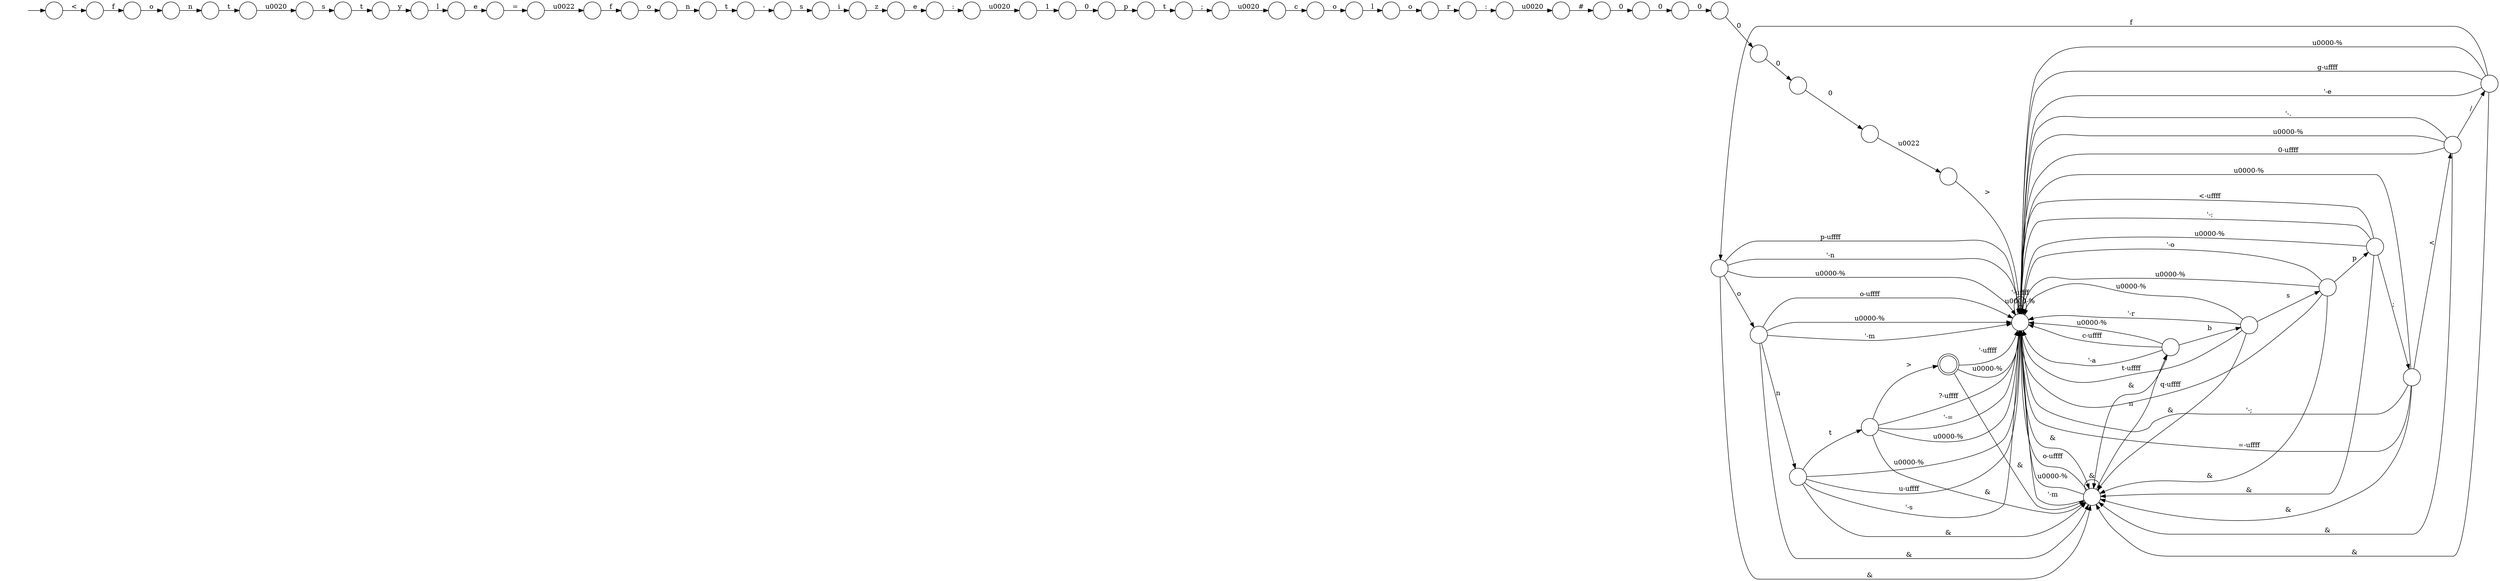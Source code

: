 digraph Automaton {
  rankdir = LR;
  0 [shape=circle,label=""];
  0 -> 30 [label="p-\uffff"]
  0 -> 30 [label="'-n"]
  0 -> 11 [label="&"]
  0 -> 30 [label="\u0000-%"]
  0 -> 33 [label="o"]
  1 [shape=circle,label=""];
  1 -> 41 [label="0"]
  2 [shape=circle,label=""];
  2 -> 55 [label="t"]
  3 [shape=circle,label=""];
  3 -> 47 [label="r"]
  4 [shape=circle,label=""];
  4 -> 30 [label="q-\uffff"]
  4 -> 30 [label="'-o"]
  4 -> 11 [label="&"]
  4 -> 50 [label="p"]
  4 -> 30 [label="\u0000-%"]
  5 [shape=circle,label=""];
  5 -> 2 [label="n"]
  6 [shape=circle,label=""];
  6 -> 10 [label="z"]
  7 [shape=circle,label=""];
  7 -> 45 [label="l"]
  8 [shape=circle,label=""];
  8 -> 13 [label="\u0022"]
  9 [shape=circle,label=""];
  9 -> 30 [label=">"]
  10 [shape=circle,label=""];
  10 -> 48 [label="e"]
  11 [shape=circle,label=""];
  11 -> 28 [label="n"]
  11 -> 30 [label="o-\uffff"]
  11 -> 11 [label="&"]
  11 -> 30 [label="\u0000-%"]
  11 -> 30 [label="'-m"]
  12 [shape=circle,label=""];
  12 -> 38 [label="0"]
  13 [shape=circle,label=""];
  13 -> 39 [label="f"]
  14 [shape=circle,label=""];
  14 -> 11 [label="&"]
  14 -> 4 [label="s"]
  14 -> 30 [label="t-\uffff"]
  14 -> 30 [label="\u0000-%"]
  14 -> 30 [label="'-r"]
  15 [shape=circle,label=""];
  15 -> 43 [label="0"]
  16 [shape=circle,label=""];
  16 -> 44 [label="0"]
  17 [shape=circle,label=""];
  17 -> 30 [label="'-;"]
  17 -> 30 [label="=-\uffff"]
  17 -> 11 [label="&"]
  17 -> 30 [label="\u0000-%"]
  17 -> 58 [label="<"]
  18 [shape=circle,label=""];
  18 -> 20 [label="s"]
  19 [shape=circle,label=""];
  19 -> 0 [label="f"]
  19 -> 11 [label="&"]
  19 -> 30 [label="g-\uffff"]
  19 -> 30 [label="'-e"]
  19 -> 30 [label="\u0000-%"]
  20 [shape=circle,label=""];
  20 -> 6 [label="i"]
  21 [shape=circle,label=""];
  21 -> 57 [label="l"]
  22 [shape=circle,label=""];
  22 -> 8 [label="="]
  23 [shape=doublecircle,label=""];
  23 -> 11 [label="&"]
  23 -> 30 [label="\u0000-%"]
  23 -> 30 [label="'-\uffff"]
  24 [shape=circle,label=""];
  24 -> 52 [label="o"]
  25 [shape=circle,label=""];
  25 -> 26 [label="c"]
  26 [shape=circle,label=""];
  26 -> 7 [label="o"]
  27 [shape=circle,label=""];
  27 -> 1 [label="1"]
  28 [shape=circle,label=""];
  28 -> 30 [label="'-a"]
  28 -> 11 [label="&"]
  28 -> 14 [label="b"]
  28 -> 30 [label="\u0000-%"]
  28 -> 30 [label="c-\uffff"]
  29 [shape=circle,label=""];
  29 -> 24 [label="f"]
  30 [shape=circle,label=""];
  30 -> 11 [label="&"]
  30 -> 30 [label="\u0000-%"]
  30 -> 30 [label="'-\uffff"]
  31 [shape=circle,label=""];
  31 -> 21 [label="y"]
  32 [shape=circle,label=""];
  32 -> 15 [label="0"]
  33 [shape=circle,label=""];
  33 -> 34 [label="n"]
  33 -> 30 [label="o-\uffff"]
  33 -> 11 [label="&"]
  33 -> 30 [label="\u0000-%"]
  33 -> 30 [label="'-m"]
  34 [shape=circle,label=""];
  34 -> 56 [label="t"]
  34 -> 11 [label="&"]
  34 -> 30 [label="\u0000-%"]
  34 -> 30 [label="u-\uffff"]
  34 -> 30 [label="'-s"]
  35 [shape=circle,label=""];
  35 -> 40 [label="\u0020"]
  36 [shape=circle,label=""];
  36 -> 27 [label="\u0020"]
  37 [shape=circle,label=""];
  37 -> 25 [label="\u0020"]
  38 [shape=circle,label=""];
  38 -> 32 [label="0"]
  39 [shape=circle,label=""];
  39 -> 5 [label="o"]
  40 [shape=circle,label=""];
  40 -> 12 [label="#"]
  41 [shape=circle,label=""];
  41 -> 49 [label="p"]
  42 [shape=circle,label=""];
  42 -> 53 [label="s"]
  43 [shape=circle,label=""];
  43 -> 16 [label="0"]
  44 [shape=circle,label=""];
  44 -> 9 [label="\u0022"]
  45 [shape=circle,label=""];
  45 -> 3 [label="o"]
  46 [shape=circle,label=""];
  initial [shape=plaintext,label=""];
  initial -> 46
  46 -> 29 [label="<"]
  47 [shape=circle,label=""];
  47 -> 35 [label=":"]
  48 [shape=circle,label=""];
  48 -> 36 [label=":"]
  49 [shape=circle,label=""];
  49 -> 54 [label="t"]
  50 [shape=circle,label=""];
  50 -> 30 [label="<-\uffff"]
  50 -> 30 [label="'-:"]
  50 -> 11 [label="&"]
  50 -> 17 [label=";"]
  50 -> 30 [label="\u0000-%"]
  51 [shape=circle,label=""];
  51 -> 59 [label="t"]
  52 [shape=circle,label=""];
  52 -> 51 [label="n"]
  53 [shape=circle,label=""];
  53 -> 31 [label="t"]
  54 [shape=circle,label=""];
  54 -> 37 [label=";"]
  55 [shape=circle,label=""];
  55 -> 18 [label="-"]
  56 [shape=circle,label=""];
  56 -> 11 [label="&"]
  56 -> 30 [label="'-="]
  56 -> 23 [label=">"]
  56 -> 30 [label="\u0000-%"]
  56 -> 30 [label="?-\uffff"]
  57 [shape=circle,label=""];
  57 -> 22 [label="e"]
  58 [shape=circle,label=""];
  58 -> 30 [label="'-."]
  58 -> 19 [label="/"]
  58 -> 11 [label="&"]
  58 -> 30 [label="\u0000-%"]
  58 -> 30 [label="0-\uffff"]
  59 [shape=circle,label=""];
  59 -> 42 [label="\u0020"]
}

